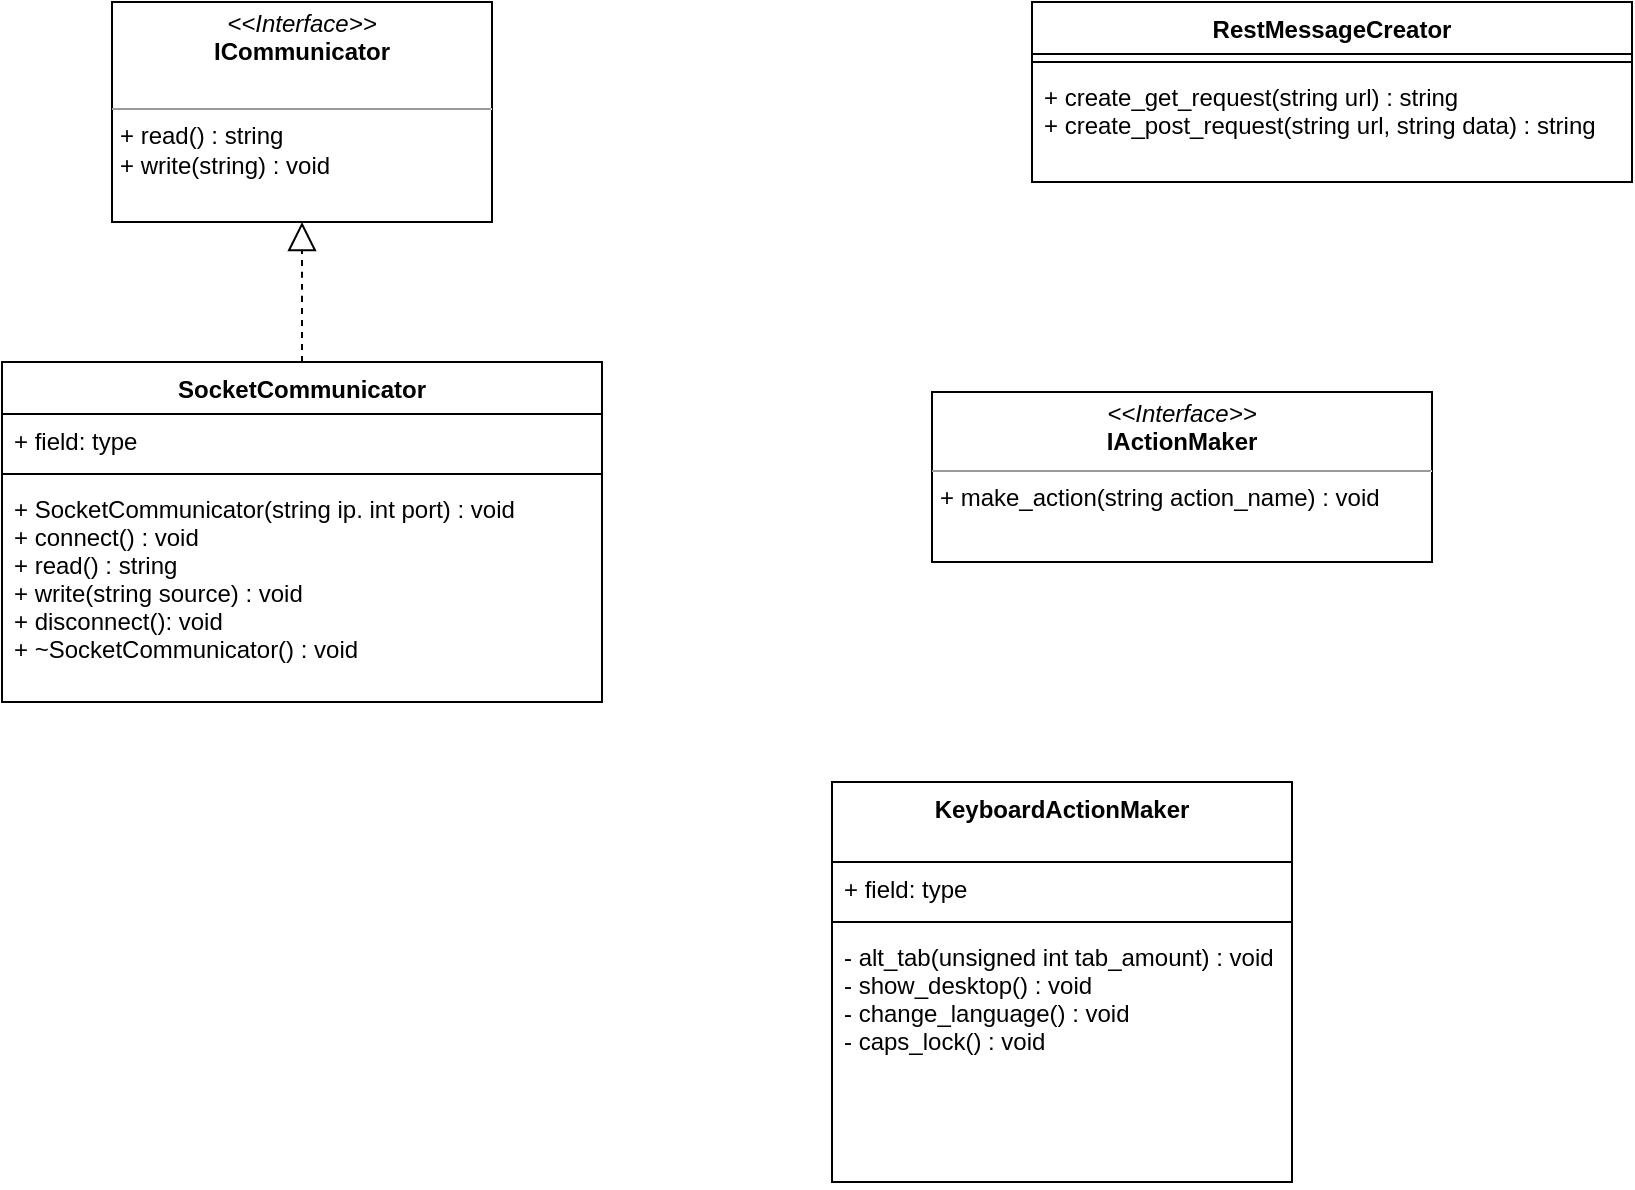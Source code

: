 <mxfile version="14.5.7" type="github">
  <diagram name="Page-1" id="e7e014a7-5840-1c2e-5031-d8a46d1fe8dd">
    <mxGraphModel dx="1038" dy="548" grid="1" gridSize="10" guides="1" tooltips="1" connect="1" arrows="1" fold="1" page="1" pageScale="1" pageWidth="1169" pageHeight="826" background="#ffffff" math="0" shadow="0">
      <root>
        <mxCell id="0" />
        <mxCell id="1" parent="0" />
        <mxCell id="TnTUuJm46Py2RoDYhFbB-41" value="&lt;p style=&quot;margin: 0px ; margin-top: 4px ; text-align: center&quot;&gt;&lt;i&gt;&amp;lt;&amp;lt;Interface&amp;gt;&amp;gt;&lt;/i&gt;&lt;br&gt;&lt;b&gt;ICommunicator&lt;/b&gt;&lt;/p&gt;&lt;br&gt;&lt;hr size=&quot;1&quot;&gt;&lt;p style=&quot;margin: 0px ; margin-left: 4px&quot;&gt;+ read() : string&lt;br&gt;+ write(string) : void&lt;/p&gt;" style="verticalAlign=top;align=left;overflow=fill;fontSize=12;fontFamily=Helvetica;html=1;" vertex="1" parent="1">
          <mxGeometry x="360" y="110" width="190" height="110" as="geometry" />
        </mxCell>
        <mxCell id="TnTUuJm46Py2RoDYhFbB-42" value="SocketCommunicator" style="swimlane;fontStyle=1;align=center;verticalAlign=top;childLayout=stackLayout;horizontal=1;startSize=26;horizontalStack=0;resizeParent=1;resizeParentMax=0;resizeLast=0;collapsible=1;marginBottom=0;" vertex="1" parent="1">
          <mxGeometry x="305" y="290" width="300" height="170" as="geometry" />
        </mxCell>
        <mxCell id="TnTUuJm46Py2RoDYhFbB-43" value="+ field: type" style="text;strokeColor=none;fillColor=none;align=left;verticalAlign=top;spacingLeft=4;spacingRight=4;overflow=hidden;rotatable=0;points=[[0,0.5],[1,0.5]];portConstraint=eastwest;" vertex="1" parent="TnTUuJm46Py2RoDYhFbB-42">
          <mxGeometry y="26" width="300" height="26" as="geometry" />
        </mxCell>
        <mxCell id="TnTUuJm46Py2RoDYhFbB-44" value="" style="line;strokeWidth=1;fillColor=none;align=left;verticalAlign=middle;spacingTop=-1;spacingLeft=3;spacingRight=3;rotatable=0;labelPosition=right;points=[];portConstraint=eastwest;" vertex="1" parent="TnTUuJm46Py2RoDYhFbB-42">
          <mxGeometry y="52" width="300" height="8" as="geometry" />
        </mxCell>
        <mxCell id="TnTUuJm46Py2RoDYhFbB-45" value="+ SocketCommunicator(string ip. int port) : void&#xa;+ connect() : void&#xa;+ read() : string&#xa;+ write(string source) : void&#xa;+ disconnect(): void&#xa;+ ~SocketCommunicator() : void" style="text;strokeColor=none;fillColor=none;align=left;verticalAlign=top;spacingLeft=4;spacingRight=4;overflow=hidden;rotatable=0;points=[[0,0.5],[1,0.5]];portConstraint=eastwest;" vertex="1" parent="TnTUuJm46Py2RoDYhFbB-42">
          <mxGeometry y="60" width="300" height="110" as="geometry" />
        </mxCell>
        <mxCell id="TnTUuJm46Py2RoDYhFbB-46" value="" style="endArrow=block;dashed=1;endFill=0;endSize=12;html=1;entryX=0.5;entryY=1;entryDx=0;entryDy=0;exitX=0.5;exitY=0;exitDx=0;exitDy=0;" edge="1" parent="1" source="TnTUuJm46Py2RoDYhFbB-42" target="TnTUuJm46Py2RoDYhFbB-41">
          <mxGeometry width="160" relative="1" as="geometry">
            <mxPoint x="430" y="340" as="sourcePoint" />
            <mxPoint x="610" y="280" as="targetPoint" />
            <Array as="points">
              <mxPoint x="455" y="250" />
            </Array>
          </mxGeometry>
        </mxCell>
        <mxCell id="TnTUuJm46Py2RoDYhFbB-47" value="RestMessageCreator" style="swimlane;fontStyle=1;align=center;verticalAlign=top;childLayout=stackLayout;horizontal=1;startSize=26;horizontalStack=0;resizeParent=1;resizeParentMax=0;resizeLast=0;collapsible=1;marginBottom=0;" vertex="1" parent="1">
          <mxGeometry x="820" y="110" width="300" height="90" as="geometry" />
        </mxCell>
        <mxCell id="TnTUuJm46Py2RoDYhFbB-49" value="" style="line;strokeWidth=1;fillColor=none;align=left;verticalAlign=middle;spacingTop=-1;spacingLeft=3;spacingRight=3;rotatable=0;labelPosition=right;points=[];portConstraint=eastwest;" vertex="1" parent="TnTUuJm46Py2RoDYhFbB-47">
          <mxGeometry y="26" width="300" height="8" as="geometry" />
        </mxCell>
        <mxCell id="TnTUuJm46Py2RoDYhFbB-50" value="+ create_get_request(string url) : string&#xa;+ create_post_request(string url, string data) : string" style="text;strokeColor=none;fillColor=none;align=left;verticalAlign=top;spacingLeft=4;spacingRight=4;overflow=hidden;rotatable=0;points=[[0,0.5],[1,0.5]];portConstraint=eastwest;" vertex="1" parent="TnTUuJm46Py2RoDYhFbB-47">
          <mxGeometry y="34" width="300" height="56" as="geometry" />
        </mxCell>
        <mxCell id="TnTUuJm46Py2RoDYhFbB-53" value="KeyboardActionMaker" style="swimlane;fontStyle=1;align=center;verticalAlign=top;childLayout=stackLayout;horizontal=1;startSize=40;horizontalStack=0;resizeParent=1;resizeParentMax=0;resizeLast=0;collapsible=1;marginBottom=0;" vertex="1" parent="1">
          <mxGeometry x="720" y="500" width="230" height="200" as="geometry" />
        </mxCell>
        <mxCell id="TnTUuJm46Py2RoDYhFbB-54" value="+ field: type" style="text;strokeColor=none;fillColor=none;align=left;verticalAlign=top;spacingLeft=4;spacingRight=4;overflow=hidden;rotatable=0;points=[[0,0.5],[1,0.5]];portConstraint=eastwest;" vertex="1" parent="TnTUuJm46Py2RoDYhFbB-53">
          <mxGeometry y="40" width="230" height="26" as="geometry" />
        </mxCell>
        <mxCell id="TnTUuJm46Py2RoDYhFbB-55" value="" style="line;strokeWidth=1;fillColor=none;align=left;verticalAlign=middle;spacingTop=-1;spacingLeft=3;spacingRight=3;rotatable=0;labelPosition=right;points=[];portConstraint=eastwest;" vertex="1" parent="TnTUuJm46Py2RoDYhFbB-53">
          <mxGeometry y="66" width="230" height="8" as="geometry" />
        </mxCell>
        <mxCell id="TnTUuJm46Py2RoDYhFbB-56" value="- alt_tab(unsigned int tab_amount) : void&#xa;- show_desktop() : void&#xa;- change_language() : void&#xa;- caps_lock() : void" style="text;strokeColor=none;fillColor=none;align=left;verticalAlign=top;spacingLeft=4;spacingRight=4;overflow=hidden;rotatable=0;points=[[0,0.5],[1,0.5]];portConstraint=eastwest;" vertex="1" parent="TnTUuJm46Py2RoDYhFbB-53">
          <mxGeometry y="74" width="230" height="126" as="geometry" />
        </mxCell>
        <mxCell id="TnTUuJm46Py2RoDYhFbB-58" value="&lt;p style=&quot;margin: 0px ; margin-top: 4px ; text-align: center&quot;&gt;&lt;i&gt;&amp;lt;&amp;lt;Interface&amp;gt;&amp;gt;&lt;/i&gt;&lt;br&gt;&lt;b&gt;IActionMaker&lt;/b&gt;&lt;/p&gt;&lt;hr size=&quot;1&quot;&gt;&lt;p style=&quot;margin: 0px ; margin-left: 4px&quot;&gt;+ make_action(string action_name) : void&lt;/p&gt;" style="verticalAlign=top;align=left;overflow=fill;fontSize=12;fontFamily=Helvetica;html=1;" vertex="1" parent="1">
          <mxGeometry x="770" y="305" width="250" height="85" as="geometry" />
        </mxCell>
      </root>
    </mxGraphModel>
  </diagram>
</mxfile>

